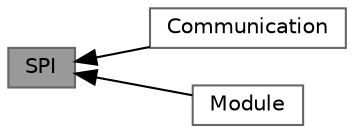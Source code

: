 digraph "SPI"
{
 // LATEX_PDF_SIZE
  bgcolor="transparent";
  edge [fontname=Helvetica,fontsize=10,labelfontname=Helvetica,labelfontsize=10];
  node [fontname=Helvetica,fontsize=10,shape=box,height=0.2,width=0.4];
  rankdir=LR;
  Node1 [id="Node000001",label="SPI",height=0.2,width=0.4,color="gray40", fillcolor="grey60", style="filled", fontcolor="black",tooltip="SPI and GPIO communication (including module selection)"];
  Node2 [id="Node000002",label="Communication",height=0.2,width=0.4,color="grey40", fillcolor="white", style="filled",URL="$group__spiComm.html",tooltip="Communication methods."];
  Node3 [id="Node000003",label="Module",height=0.2,width=0.4,color="grey40", fillcolor="white", style="filled",URL="$group__spiModule.html",tooltip="SPI module settings and communication methods."];
  Node1->Node2 [shape=plaintext, dir="back", style="solid"];
  Node1->Node3 [shape=plaintext, dir="back", style="solid"];
}
